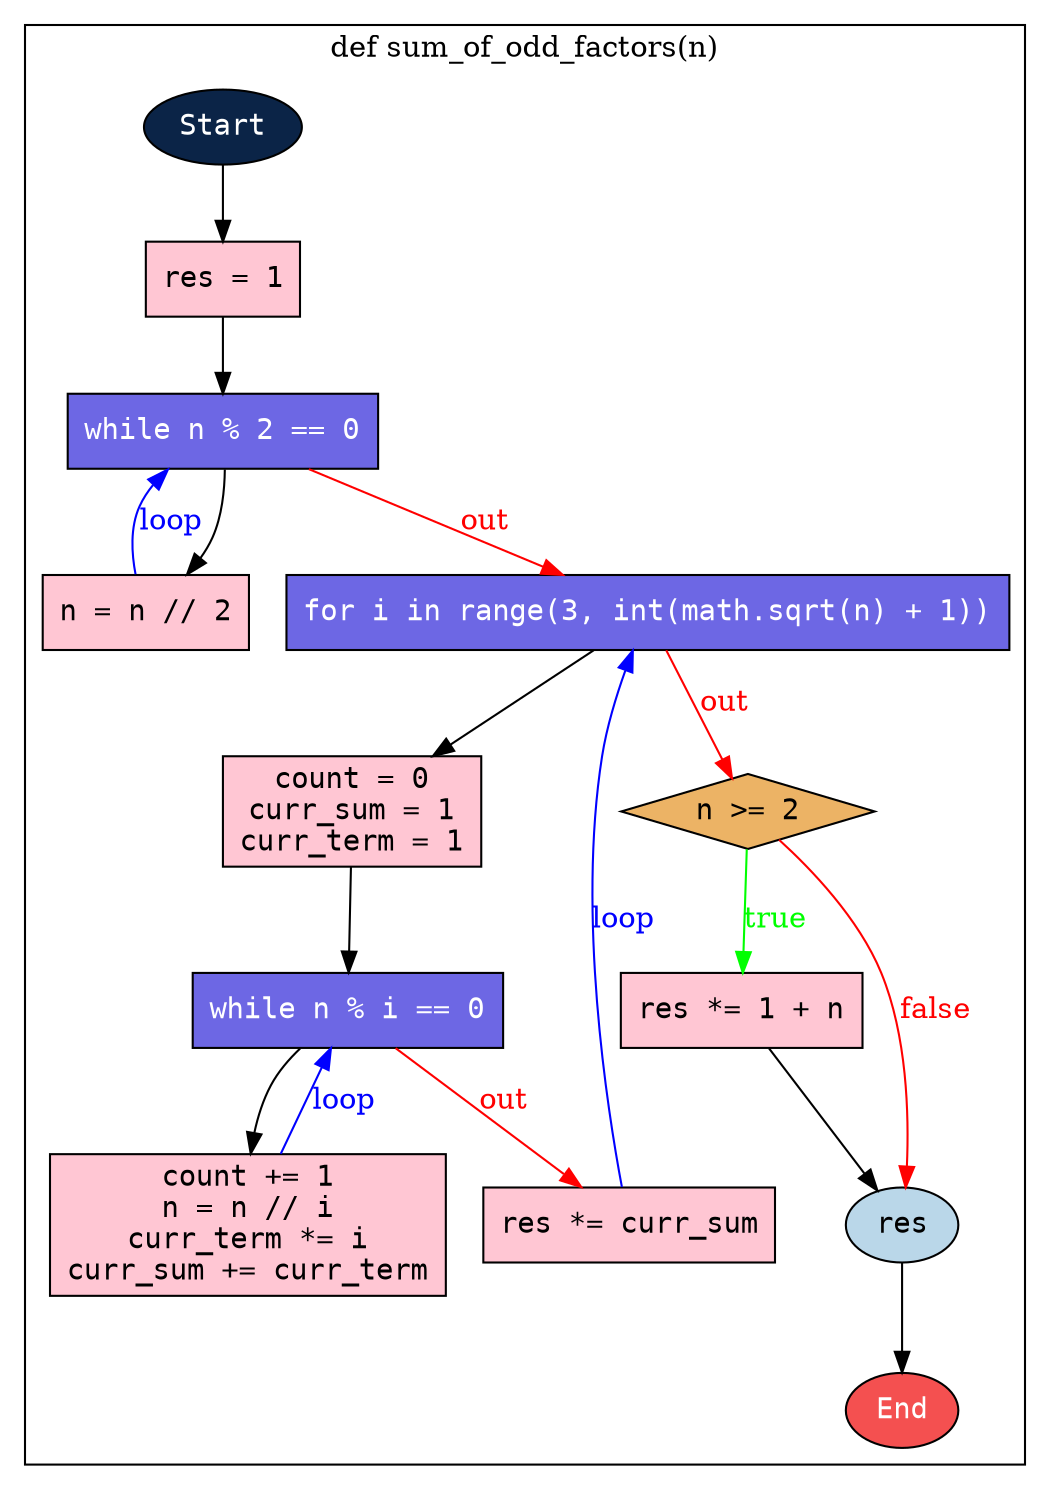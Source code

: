 digraph my_graph {
bgcolor="white"
node [fontname="courier"]

LStart_sum_of_odd_factors [shape=ellipse] [label="Start"] [type="START"] [style=filled fillcolor="#0B2447" fontcolor=white]
L13 [shape=rect] [label="res = 1
"] [type="STATEMENT"] [style=filled fillcolor="#FFC6D3" fontcolor=black]
L17 [shape=rect] [label="while n % 2 == 0"] [type="LOOP"] [style=filled fillcolor="#6D67E4" fontcolor=white]
L18 [shape=rect] [label="n = n // 2
"] [type="STATEMENT"] [style=filled fillcolor="#FFC6D3" fontcolor=black]
L20 [shape=rect] [label="for i in range(3, int(math.sqrt(n) + 1))"] [type="LOOP"] [style=filled fillcolor="#6D67E4" fontcolor=white]
L23 [shape=rect] [label="count = 0
curr_sum = 1
curr_term = 1
"] [type="STATEMENT"] [style=filled fillcolor="#FFC6D3" fontcolor=black]
L26 [shape=rect] [label="while n % i == 0"] [type="LOOP"] [style=filled fillcolor="#6D67E4" fontcolor=white]
L27 [shape=rect] [label="count += 1
n = n // i
curr_term *= i
curr_sum += curr_term
"] [type="STATEMENT"] [style=filled fillcolor="#FFC6D3" fontcolor=black]
L33 [shape=rect] [label="res *= curr_sum
"] [type="STATEMENT"] [style=filled fillcolor="#FFC6D3" fontcolor=black]
L38 [shape=diamond] [label="n >= 2"] [type="CONDITIONS"] [style=filled fillcolor="#ECB365" fontcolor=black]
L39 [shape=rect] [label="res *= 1 + n
"] [type="STATEMENT"] [style=filled fillcolor="#FFC6D3" fontcolor=black]
L41 [shape=ellipse] [label="res"] [type="RETURN"] [style=filled fillcolor="#BAD7E9" fontcolor=black]
L999999 [shape=ellipse] [label="End"] [type="END"] [style=filled fillcolor="#F45050" fontcolor=white]

subgraph cluster_sum_of_odd_factors {
label = "def sum_of_odd_factors(n)";

LStart_sum_of_odd_factors -> L13    [source="@current_to_next"]
L13 -> L17    [source="@current_to_next"]
L17 -> L18    [source="@loop_to_next"]
L17 -> L20 [color=red] [fontcolor=red] [label="out"] [source="@loop_to_next_sibling"]
L18 -> L17 [color=blue] [fontcolor=blue] [label="loop"] [source="@last_to_loop"]

L20 -> L23    [source="@loop_to_next"]
L20 -> L38 [color=red] [fontcolor=red] [label="out"] [source="@loop_to_next_sibling"]
L33 -> L20 [color=blue] [fontcolor=blue] [label="loop"] [source="@last_to_loop"]
L23 -> L26    [source="@current_to_next"]
L26 -> L27    [source="@loop_to_next"]
L26 -> L33 [color=red] [fontcolor=red] [label="out"] [source="@loop_to_next_sibling"]
L27 -> L26 [color=blue] [fontcolor=blue] [label="loop"] [source="@last_to_loop"]


L38 -> L39 [color=green] [fontcolor=green] [label="true"] [source="@if_to_next_node"]
L38 -> L41 [color=red] [fontcolor=red] [label="false"] [source="@if_to_next_sibling"]
L39 -> L41    [source="@current_to_next"]
L41 -> L999999    [source="@return_to_end"]
}


}
